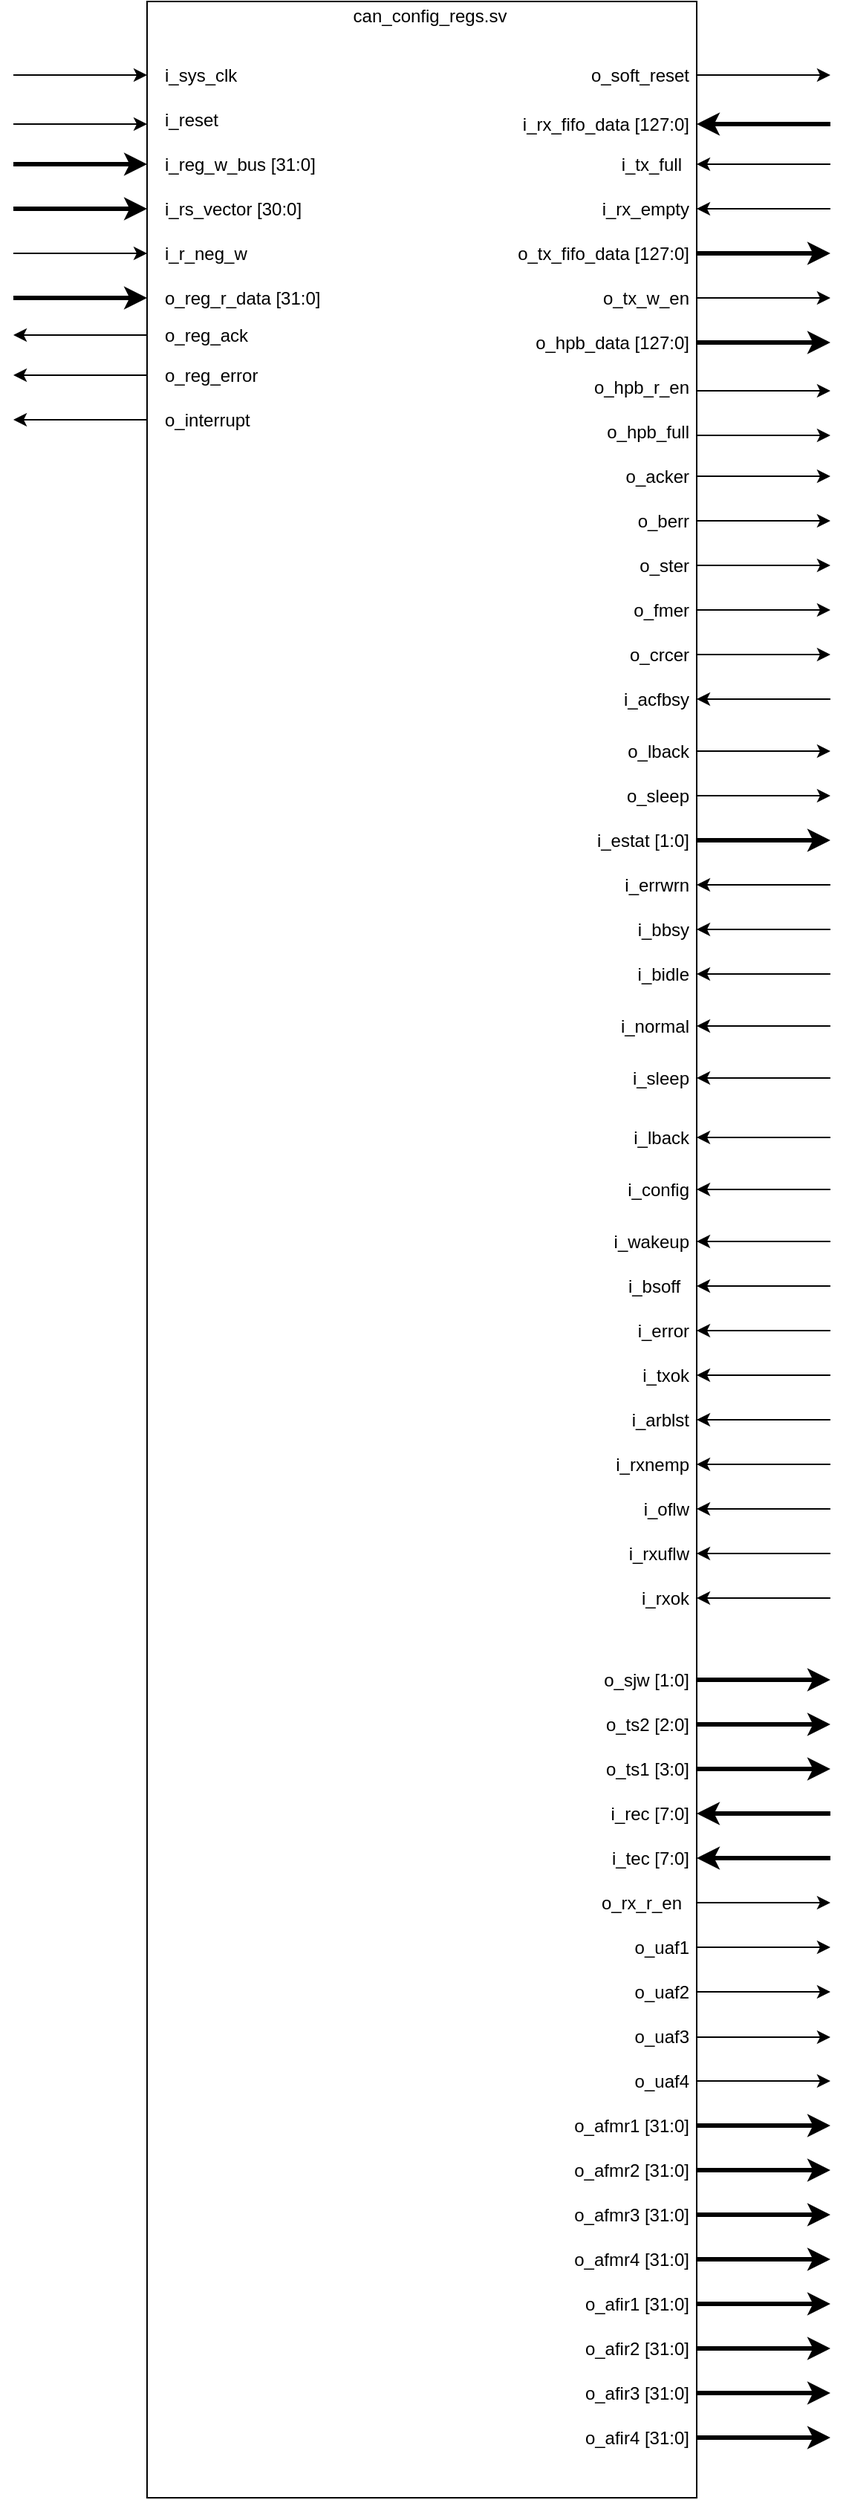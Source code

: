 <mxfile version="13.0.1" type="device"><diagram id="qkU3QMG0HKKjdS9bItEg" name="Page-1"><mxGraphModel dx="2310" dy="762" grid="1" gridSize="10" guides="1" tooltips="1" connect="1" arrows="1" fold="1" page="1" pageScale="1" pageWidth="850" pageHeight="1100" math="0" shadow="0"><root><mxCell id="0"/><mxCell id="1" parent="0"/><mxCell id="5Gx6Plj_fpjW1602_5Y_-83" value="" style="endArrow=classic;html=1;rounded=0;edgeStyle=orthogonalEdgeStyle;" parent="1" edge="1"><mxGeometry width="50" height="50" relative="1" as="geometry"><mxPoint x="-730" y="329.5" as="sourcePoint"/><mxPoint x="-640" y="329.5" as="targetPoint"/></mxGeometry></mxCell><mxCell id="5Gx6Plj_fpjW1602_5Y_-84" value="" style="endArrow=classic;html=1;rounded=0;edgeStyle=orthogonalEdgeStyle;" parent="1" edge="1"><mxGeometry width="50" height="50" relative="1" as="geometry"><mxPoint x="-730" y="362.5" as="sourcePoint"/><mxPoint x="-640" y="362.5" as="targetPoint"/></mxGeometry></mxCell><mxCell id="5Gx6Plj_fpjW1602_5Y_-85" value="" style="endArrow=classic;html=1;rounded=0;edgeStyle=orthogonalEdgeStyle;strokeWidth=3;" parent="1" edge="1"><mxGeometry width="50" height="50" relative="1" as="geometry"><mxPoint x="-730" y="389.5" as="sourcePoint"/><mxPoint x="-640" y="389.5" as="targetPoint"/></mxGeometry></mxCell><mxCell id="5Gx6Plj_fpjW1602_5Y_-86" value="" style="endArrow=classic;html=1;rounded=0;edgeStyle=orthogonalEdgeStyle;strokeWidth=3;" parent="1" edge="1"><mxGeometry width="50" height="50" relative="1" as="geometry"><mxPoint x="-730" y="479.5" as="sourcePoint"/><mxPoint x="-640" y="479.5" as="targetPoint"/></mxGeometry></mxCell><mxCell id="JszGW-C5njaCShQ63iaq-3" value="" style="endArrow=classic;html=1;rounded=0;edgeStyle=orthogonalEdgeStyle;" parent="1" edge="1"><mxGeometry width="50" height="50" relative="1" as="geometry"><mxPoint x="-730" y="449.5" as="sourcePoint"/><mxPoint x="-640" y="449.5" as="targetPoint"/></mxGeometry></mxCell><mxCell id="tfmBrWbO-le1dEx-gglA-48" value="" style="endArrow=none;html=1;rounded=0;edgeStyle=orthogonalEdgeStyle;strokeWidth=3;startArrow=classic;startFill=1;endFill=0;" parent="1" edge="1"><mxGeometry width="50" height="50" relative="1" as="geometry"><mxPoint x="-270" y="362.5" as="sourcePoint"/><mxPoint x="-180" y="362.5" as="targetPoint"/></mxGeometry></mxCell><mxCell id="tfmBrWbO-le1dEx-gglA-49" value="" style="endArrow=classic;html=1;rounded=0;edgeStyle=orthogonalEdgeStyle;" parent="1" edge="1"><mxGeometry width="50" height="50" relative="1" as="geometry"><mxPoint x="-270" y="329.5" as="sourcePoint"/><mxPoint x="-180" y="329.5" as="targetPoint"/></mxGeometry></mxCell><mxCell id="tfmBrWbO-le1dEx-gglA-50" value="" style="endArrow=classic;html=1;rounded=0;edgeStyle=orthogonalEdgeStyle;" parent="1" edge="1"><mxGeometry width="50" height="50" relative="1" as="geometry"><mxPoint x="-270" y="479.5" as="sourcePoint"/><mxPoint x="-180" y="479.5" as="targetPoint"/></mxGeometry></mxCell><mxCell id="tfmBrWbO-le1dEx-gglA-51" value="" style="endArrow=classic;html=1;rounded=0;edgeStyle=orthogonalEdgeStyle;" parent="1" edge="1"><mxGeometry width="50" height="50" relative="1" as="geometry"><mxPoint x="-270" y="542" as="sourcePoint"/><mxPoint x="-180" y="542" as="targetPoint"/></mxGeometry></mxCell><mxCell id="tfmBrWbO-le1dEx-gglA-52" value="" style="endArrow=classic;html=1;rounded=0;edgeStyle=orthogonalEdgeStyle;strokeWidth=3;" parent="1" edge="1"><mxGeometry width="50" height="50" relative="1" as="geometry"><mxPoint x="-270" y="509.5" as="sourcePoint"/><mxPoint x="-180" y="509.5" as="targetPoint"/></mxGeometry></mxCell><mxCell id="tfmBrWbO-le1dEx-gglA-53" value="" style="endArrow=classic;html=1;rounded=0;edgeStyle=orthogonalEdgeStyle;strokeWidth=3;" parent="1" edge="1"><mxGeometry width="50" height="50" relative="1" as="geometry"><mxPoint x="-270" y="844.5" as="sourcePoint"/><mxPoint x="-180" y="844.5" as="targetPoint"/></mxGeometry></mxCell><mxCell id="tfmBrWbO-le1dEx-gglA-54" value="" style="endArrow=classic;html=1;rounded=0;edgeStyle=orthogonalEdgeStyle;strokeWidth=3;" parent="1" edge="1"><mxGeometry width="50" height="50" relative="1" as="geometry"><mxPoint x="-270" y="1409.5" as="sourcePoint"/><mxPoint x="-180" y="1409.5" as="targetPoint"/></mxGeometry></mxCell><mxCell id="tfmBrWbO-le1dEx-gglA-56" value="" style="endArrow=classic;html=1;rounded=0;edgeStyle=orthogonalEdgeStyle;strokeWidth=3;" parent="1" edge="1"><mxGeometry width="50" height="50" relative="1" as="geometry"><mxPoint x="-270" y="449.5" as="sourcePoint"/><mxPoint x="-180" y="449.5" as="targetPoint"/></mxGeometry></mxCell><mxCell id="tfmBrWbO-le1dEx-gglA-58" value="" style="endArrow=classic;html=1;rounded=0;edgeStyle=orthogonalEdgeStyle;" parent="1" edge="1"><mxGeometry width="50" height="50" relative="1" as="geometry"><mxPoint x="-270" y="599.5" as="sourcePoint"/><mxPoint x="-180" y="599.5" as="targetPoint"/></mxGeometry></mxCell><mxCell id="tfmBrWbO-le1dEx-gglA-59" value="" style="endArrow=classic;html=1;rounded=0;edgeStyle=orthogonalEdgeStyle;" parent="1" edge="1"><mxGeometry width="50" height="50" relative="1" as="geometry"><mxPoint x="-270" y="629.5" as="sourcePoint"/><mxPoint x="-180" y="629.5" as="targetPoint"/></mxGeometry></mxCell><mxCell id="tfmBrWbO-le1dEx-gglA-60" value="" style="endArrow=classic;html=1;rounded=0;edgeStyle=orthogonalEdgeStyle;" parent="1" edge="1"><mxGeometry width="50" height="50" relative="1" as="geometry"><mxPoint x="-270" y="659.5" as="sourcePoint"/><mxPoint x="-180" y="659.5" as="targetPoint"/></mxGeometry></mxCell><mxCell id="tfmBrWbO-le1dEx-gglA-61" value="" style="endArrow=classic;html=1;rounded=0;edgeStyle=orthogonalEdgeStyle;" parent="1" edge="1"><mxGeometry width="50" height="50" relative="1" as="geometry"><mxPoint x="-270" y="689.5" as="sourcePoint"/><mxPoint x="-180" y="689.5" as="targetPoint"/></mxGeometry></mxCell><mxCell id="tfmBrWbO-le1dEx-gglA-62" value="" style="endArrow=classic;html=1;rounded=0;edgeStyle=orthogonalEdgeStyle;" parent="1" edge="1"><mxGeometry width="50" height="50" relative="1" as="geometry"><mxPoint x="-270" y="719.5" as="sourcePoint"/><mxPoint x="-180" y="719.5" as="targetPoint"/></mxGeometry></mxCell><mxCell id="tfmBrWbO-le1dEx-gglA-64" value="" style="endArrow=classic;html=1;rounded=0;edgeStyle=orthogonalEdgeStyle;strokeWidth=3;" parent="1" edge="1"><mxGeometry width="50" height="50" relative="1" as="geometry"><mxPoint x="-270" y="1439.5" as="sourcePoint"/><mxPoint x="-180" y="1439.5" as="targetPoint"/></mxGeometry></mxCell><mxCell id="tfmBrWbO-le1dEx-gglA-65" value="" style="endArrow=classic;html=1;rounded=0;edgeStyle=orthogonalEdgeStyle;" parent="1" edge="1"><mxGeometry width="50" height="50" relative="1" as="geometry"><mxPoint x="-270" y="1589.5" as="sourcePoint"/><mxPoint x="-180" y="1589.5" as="targetPoint"/></mxGeometry></mxCell><mxCell id="tfmBrWbO-le1dEx-gglA-66" value="" style="endArrow=classic;html=1;rounded=0;edgeStyle=orthogonalEdgeStyle;strokeWidth=3;" parent="1" edge="1"><mxGeometry width="50" height="50" relative="1" as="geometry"><mxPoint x="-270" y="1469.5" as="sourcePoint"/><mxPoint x="-180" y="1469.5" as="targetPoint"/></mxGeometry></mxCell><mxCell id="tfmBrWbO-le1dEx-gglA-67" value="" style="endArrow=classic;html=1;rounded=0;edgeStyle=orthogonalEdgeStyle;" parent="1" edge="1"><mxGeometry width="50" height="50" relative="1" as="geometry"><mxPoint x="-270" y="1619.5" as="sourcePoint"/><mxPoint x="-180" y="1619.5" as="targetPoint"/></mxGeometry></mxCell><mxCell id="tfmBrWbO-le1dEx-gglA-68" value="" style="endArrow=classic;html=1;rounded=0;edgeStyle=orthogonalEdgeStyle;" parent="1" edge="1"><mxGeometry width="50" height="50" relative="1" as="geometry"><mxPoint x="-270" y="1679.5" as="sourcePoint"/><mxPoint x="-180" y="1679.5" as="targetPoint"/></mxGeometry></mxCell><mxCell id="tfmBrWbO-le1dEx-gglA-69" value="" style="endArrow=classic;html=1;rounded=0;edgeStyle=orthogonalEdgeStyle;" parent="1" edge="1"><mxGeometry width="50" height="50" relative="1" as="geometry"><mxPoint x="-270" y="1650.0" as="sourcePoint"/><mxPoint x="-180" y="1650.0" as="targetPoint"/></mxGeometry></mxCell><mxCell id="tfmBrWbO-le1dEx-gglA-70" value="" style="endArrow=classic;html=1;rounded=0;edgeStyle=orthogonalEdgeStyle;strokeWidth=3;" parent="1" edge="1"><mxGeometry width="50" height="50" relative="1" as="geometry"><mxPoint x="-270" y="1709.5" as="sourcePoint"/><mxPoint x="-180" y="1709.5" as="targetPoint"/></mxGeometry></mxCell><mxCell id="tfmBrWbO-le1dEx-gglA-71" value="" style="endArrow=classic;html=1;rounded=0;edgeStyle=orthogonalEdgeStyle;strokeWidth=3;" parent="1" edge="1"><mxGeometry width="50" height="50" relative="1" as="geometry"><mxPoint x="-270" y="1739.5" as="sourcePoint"/><mxPoint x="-180" y="1739.5" as="targetPoint"/></mxGeometry></mxCell><mxCell id="tfmBrWbO-le1dEx-gglA-72" value="" style="endArrow=classic;html=1;rounded=0;edgeStyle=orthogonalEdgeStyle;strokeWidth=3;" parent="1" edge="1"><mxGeometry width="50" height="50" relative="1" as="geometry"><mxPoint x="-270" y="1769.5" as="sourcePoint"/><mxPoint x="-180" y="1769.5" as="targetPoint"/></mxGeometry></mxCell><mxCell id="tfmBrWbO-le1dEx-gglA-73" value="" style="endArrow=classic;html=1;rounded=0;edgeStyle=orthogonalEdgeStyle;strokeWidth=3;" parent="1" edge="1"><mxGeometry width="50" height="50" relative="1" as="geometry"><mxPoint x="-270" y="1799.5" as="sourcePoint"/><mxPoint x="-180" y="1799.5" as="targetPoint"/></mxGeometry></mxCell><mxCell id="tfmBrWbO-le1dEx-gglA-74" value="" style="endArrow=classic;html=1;rounded=0;edgeStyle=orthogonalEdgeStyle;strokeWidth=3;" parent="1" edge="1"><mxGeometry width="50" height="50" relative="1" as="geometry"><mxPoint x="-270" y="1829.5" as="sourcePoint"/><mxPoint x="-180" y="1829.5" as="targetPoint"/></mxGeometry></mxCell><mxCell id="tfmBrWbO-le1dEx-gglA-75" value="" style="endArrow=classic;html=1;rounded=0;edgeStyle=orthogonalEdgeStyle;strokeWidth=3;" parent="1" edge="1"><mxGeometry width="50" height="50" relative="1" as="geometry"><mxPoint x="-270" y="1859.5" as="sourcePoint"/><mxPoint x="-180" y="1859.5" as="targetPoint"/></mxGeometry></mxCell><mxCell id="tfmBrWbO-le1dEx-gglA-76" value="" style="endArrow=classic;html=1;rounded=0;edgeStyle=orthogonalEdgeStyle;strokeWidth=3;" parent="1" edge="1"><mxGeometry width="50" height="50" relative="1" as="geometry"><mxPoint x="-270" y="1889.5" as="sourcePoint"/><mxPoint x="-180" y="1889.5" as="targetPoint"/></mxGeometry></mxCell><mxCell id="tfmBrWbO-le1dEx-gglA-77" value="" style="endArrow=classic;html=1;rounded=0;edgeStyle=orthogonalEdgeStyle;strokeWidth=3;" parent="1" edge="1"><mxGeometry width="50" height="50" relative="1" as="geometry"><mxPoint x="-270" y="1919.5" as="sourcePoint"/><mxPoint x="-180" y="1919.5" as="targetPoint"/></mxGeometry></mxCell><mxCell id="tfmBrWbO-le1dEx-gglA-78" value="" style="endArrow=none;html=1;rounded=0;edgeStyle=orthogonalEdgeStyle;startArrow=classic;startFill=1;endFill=0;" parent="1" edge="1"><mxGeometry width="50" height="50" relative="1" as="geometry"><mxPoint x="-270" y="419.5" as="sourcePoint"/><mxPoint x="-180.0" y="419.5" as="targetPoint"/></mxGeometry></mxCell><mxCell id="tfmBrWbO-le1dEx-gglA-79" value="" style="endArrow=none;html=1;rounded=0;edgeStyle=orthogonalEdgeStyle;startArrow=classic;startFill=1;endFill=0;" parent="1" edge="1"><mxGeometry width="50" height="50" relative="1" as="geometry"><mxPoint x="-270.0" y="389.5" as="sourcePoint"/><mxPoint x="-180.0" y="389.5" as="targetPoint"/></mxGeometry></mxCell><mxCell id="tfmBrWbO-le1dEx-gglA-80" value="" style="endArrow=none;html=1;rounded=0;edgeStyle=orthogonalEdgeStyle;startArrow=classic;startFill=1;endFill=0;strokeWidth=3;" parent="1" edge="1"><mxGeometry width="50" height="50" relative="1" as="geometry"><mxPoint x="-270.0" y="1529.5" as="sourcePoint"/><mxPoint x="-180.0" y="1529.5" as="targetPoint"/></mxGeometry></mxCell><mxCell id="tfmBrWbO-le1dEx-gglA-81" value="" style="endArrow=none;html=1;rounded=0;edgeStyle=orthogonalEdgeStyle;startArrow=classic;startFill=1;endFill=0;" parent="1" edge="1"><mxGeometry width="50" height="50" relative="1" as="geometry"><mxPoint x="-270.0" y="934.5" as="sourcePoint"/><mxPoint x="-180.0" y="934.5" as="targetPoint"/></mxGeometry></mxCell><mxCell id="tfmBrWbO-le1dEx-gglA-82" value="" style="endArrow=none;html=1;rounded=0;edgeStyle=orthogonalEdgeStyle;startArrow=classic;startFill=1;endFill=0;" parent="1" edge="1"><mxGeometry width="50" height="50" relative="1" as="geometry"><mxPoint x="-270.0" y="749.5" as="sourcePoint"/><mxPoint x="-180.0" y="749.5" as="targetPoint"/></mxGeometry></mxCell><mxCell id="tfmBrWbO-le1dEx-gglA-83" value="" style="endArrow=none;html=1;rounded=0;edgeStyle=orthogonalEdgeStyle;startArrow=classic;startFill=1;endFill=0;" parent="1" edge="1"><mxGeometry width="50" height="50" relative="1" as="geometry"><mxPoint x="-270.0" y="904.5" as="sourcePoint"/><mxPoint x="-180.0" y="904.5" as="targetPoint"/></mxGeometry></mxCell><mxCell id="tfmBrWbO-le1dEx-gglA-84" value="" style="endArrow=none;html=1;rounded=0;edgeStyle=orthogonalEdgeStyle;startArrow=classic;startFill=1;endFill=0;" parent="1" edge="1"><mxGeometry width="50" height="50" relative="1" as="geometry"><mxPoint x="-270.0" y="874.5" as="sourcePoint"/><mxPoint x="-180.0" y="874.5" as="targetPoint"/></mxGeometry></mxCell><mxCell id="tfmBrWbO-le1dEx-gglA-85" value="" style="endArrow=none;html=1;rounded=0;edgeStyle=orthogonalEdgeStyle;startArrow=classic;startFill=1;endFill=0;" parent="1" edge="1"><mxGeometry width="50" height="50" relative="1" as="geometry"><mxPoint x="-270.0" y="969.5" as="sourcePoint"/><mxPoint x="-180.0" y="969.5" as="targetPoint"/><Array as="points"><mxPoint x="-220" y="970"/><mxPoint x="-220" y="970"/></Array></mxGeometry></mxCell><mxCell id="tfmBrWbO-le1dEx-gglA-86" value="" style="endArrow=none;html=1;rounded=0;edgeStyle=orthogonalEdgeStyle;startArrow=classic;startFill=1;endFill=0;" parent="1" edge="1"><mxGeometry width="50" height="50" relative="1" as="geometry"><mxPoint x="-270.0" y="1004.5" as="sourcePoint"/><mxPoint x="-180.0" y="1004.5" as="targetPoint"/></mxGeometry></mxCell><mxCell id="tfmBrWbO-le1dEx-gglA-87" value="" style="endArrow=none;html=1;rounded=0;edgeStyle=orthogonalEdgeStyle;startArrow=classic;startFill=1;endFill=0;" parent="1" edge="1"><mxGeometry width="50" height="50" relative="1" as="geometry"><mxPoint x="-270.0" y="1044.5" as="sourcePoint"/><mxPoint x="-180.0" y="1044.5" as="targetPoint"/></mxGeometry></mxCell><mxCell id="tfmBrWbO-le1dEx-gglA-88" value="" style="endArrow=none;html=1;rounded=0;edgeStyle=orthogonalEdgeStyle;startArrow=classic;startFill=1;endFill=0;" parent="1" edge="1"><mxGeometry width="50" height="50" relative="1" as="geometry"><mxPoint x="-270.0" y="1079.5" as="sourcePoint"/><mxPoint x="-180.0" y="1079.5" as="targetPoint"/></mxGeometry></mxCell><mxCell id="tfmBrWbO-le1dEx-gglA-89" value="" style="endArrow=none;html=1;rounded=0;edgeStyle=orthogonalEdgeStyle;startArrow=classic;startFill=1;endFill=0;" parent="1" edge="1"><mxGeometry width="50" height="50" relative="1" as="geometry"><mxPoint x="-270.0" y="1114.5" as="sourcePoint"/><mxPoint x="-180.0" y="1114.5" as="targetPoint"/></mxGeometry></mxCell><mxCell id="tfmBrWbO-le1dEx-gglA-90" value="" style="endArrow=none;html=1;rounded=0;edgeStyle=orthogonalEdgeStyle;startArrow=classic;startFill=1;endFill=0;" parent="1" edge="1"><mxGeometry width="50" height="50" relative="1" as="geometry"><mxPoint x="-270.0" y="1144.5" as="sourcePoint"/><mxPoint x="-180.0" y="1144.5" as="targetPoint"/></mxGeometry></mxCell><mxCell id="tfmBrWbO-le1dEx-gglA-91" value="" style="endArrow=none;html=1;rounded=0;edgeStyle=orthogonalEdgeStyle;startArrow=classic;startFill=1;endFill=0;" parent="1" edge="1"><mxGeometry width="50" height="50" relative="1" as="geometry"><mxPoint x="-270.0" y="1174.5" as="sourcePoint"/><mxPoint x="-180.0" y="1174.5" as="targetPoint"/></mxGeometry></mxCell><mxCell id="tfmBrWbO-le1dEx-gglA-93" value="" style="endArrow=none;html=1;rounded=0;edgeStyle=orthogonalEdgeStyle;startArrow=classic;startFill=1;endFill=0;" parent="1" edge="1"><mxGeometry width="50" height="50" relative="1" as="geometry"><mxPoint x="-270.0" y="1204.5" as="sourcePoint"/><mxPoint x="-180.0" y="1204.5" as="targetPoint"/></mxGeometry></mxCell><mxCell id="tfmBrWbO-le1dEx-gglA-94" value="" style="endArrow=none;html=1;rounded=0;edgeStyle=orthogonalEdgeStyle;startArrow=classic;startFill=1;endFill=0;" parent="1" edge="1"><mxGeometry width="50" height="50" relative="1" as="geometry"><mxPoint x="-270.0" y="1234.5" as="sourcePoint"/><mxPoint x="-180.0" y="1234.5" as="targetPoint"/></mxGeometry></mxCell><mxCell id="tfmBrWbO-le1dEx-gglA-95" value="" style="endArrow=none;html=1;rounded=0;edgeStyle=orthogonalEdgeStyle;startArrow=classic;startFill=1;endFill=0;" parent="1" edge="1"><mxGeometry width="50" height="50" relative="1" as="geometry"><mxPoint x="-270.0" y="1264.5" as="sourcePoint"/><mxPoint x="-180.0" y="1264.5" as="targetPoint"/></mxGeometry></mxCell><mxCell id="tfmBrWbO-le1dEx-gglA-96" value="" style="endArrow=none;html=1;rounded=0;edgeStyle=orthogonalEdgeStyle;startArrow=classic;startFill=1;endFill=0;" parent="1" edge="1"><mxGeometry width="50" height="50" relative="1" as="geometry"><mxPoint x="-270.0" y="1294.5" as="sourcePoint"/><mxPoint x="-180.0" y="1294.5" as="targetPoint"/></mxGeometry></mxCell><mxCell id="tfmBrWbO-le1dEx-gglA-97" value="" style="endArrow=none;html=1;rounded=0;edgeStyle=orthogonalEdgeStyle;startArrow=classic;startFill=1;endFill=0;" parent="1" edge="1"><mxGeometry width="50" height="50" relative="1" as="geometry"><mxPoint x="-270.0" y="1324.5" as="sourcePoint"/><mxPoint x="-180.0" y="1324.5" as="targetPoint"/></mxGeometry></mxCell><mxCell id="tfmBrWbO-le1dEx-gglA-98" value="" style="endArrow=none;html=1;rounded=0;edgeStyle=orthogonalEdgeStyle;startArrow=classic;startFill=1;endFill=0;" parent="1" edge="1"><mxGeometry width="50" height="50" relative="1" as="geometry"><mxPoint x="-270.0" y="1354.5" as="sourcePoint"/><mxPoint x="-180.0" y="1354.5" as="targetPoint"/></mxGeometry></mxCell><mxCell id="tfmBrWbO-le1dEx-gglA-99" value="" style="endArrow=none;html=1;rounded=0;edgeStyle=orthogonalEdgeStyle;startArrow=classic;startFill=1;endFill=0;strokeWidth=3;" parent="1" edge="1"><mxGeometry width="50" height="50" relative="1" as="geometry"><mxPoint x="-270.0" y="1499.5" as="sourcePoint"/><mxPoint x="-180.0" y="1499.5" as="targetPoint"/></mxGeometry></mxCell><mxCell id="DxCzd8mllFMDFzn4reqI-1" value="" style="rounded=0;whiteSpace=wrap;html=1;" vertex="1" parent="1"><mxGeometry x="-640" y="280" width="370" height="1680" as="geometry"/></mxCell><mxCell id="DxCzd8mllFMDFzn4reqI-2" value="can_config_regs.sv" style="text;html=1;align=center;verticalAlign=middle;resizable=0;points=[];autosize=1;" vertex="1" parent="1"><mxGeometry x="-510" y="280" width="120" height="20" as="geometry"/></mxCell><mxCell id="DxCzd8mllFMDFzn4reqI-3" value="i_reg_w_bus [31:0]" style="text;html=1;align=left;verticalAlign=middle;resizable=0;points=[];autosize=1;" vertex="1" parent="1"><mxGeometry x="-630" y="380" width="120" height="20" as="geometry"/></mxCell><mxCell id="DxCzd8mllFMDFzn4reqI-4" value="i_sys_clk" style="text;html=1;align=left;verticalAlign=middle;resizable=0;points=[];autosize=1;" vertex="1" parent="1"><mxGeometry x="-630" y="320" width="70" height="20" as="geometry"/></mxCell><mxCell id="DxCzd8mllFMDFzn4reqI-5" value="i_reset" style="text;html=1;align=left;verticalAlign=middle;resizable=0;points=[];autosize=1;" vertex="1" parent="1"><mxGeometry x="-630" y="350" width="50" height="20" as="geometry"/></mxCell><mxCell id="DxCzd8mllFMDFzn4reqI-6" value="i_rs_vector [30:0]" style="text;html=1;align=left;verticalAlign=middle;resizable=0;points=[];autosize=1;" vertex="1" parent="1"><mxGeometry x="-630" y="410" width="110" height="20" as="geometry"/></mxCell><mxCell id="DxCzd8mllFMDFzn4reqI-7" value="i_r_neg_w" style="text;html=1;align=left;verticalAlign=middle;resizable=0;points=[];autosize=1;" vertex="1" parent="1"><mxGeometry x="-630" y="440" width="70" height="20" as="geometry"/></mxCell><mxCell id="DxCzd8mllFMDFzn4reqI-8" value="o_reg_r_data [31:0]" style="text;html=1;align=left;verticalAlign=middle;resizable=0;points=[];autosize=1;" vertex="1" parent="1"><mxGeometry x="-630" y="470" width="120" height="20" as="geometry"/></mxCell><mxCell id="DxCzd8mllFMDFzn4reqI-9" value="o_soft_reset" style="text;html=1;align=right;verticalAlign=middle;resizable=0;points=[];autosize=1;" vertex="1" parent="1"><mxGeometry x="-354" y="320" width="80" height="20" as="geometry"/></mxCell><mxCell id="DxCzd8mllFMDFzn4reqI-10" value="o_lback" style="text;html=1;align=right;verticalAlign=middle;resizable=0;points=[];autosize=1;" vertex="1" parent="1"><mxGeometry x="-334" y="775" width="60" height="20" as="geometry"/></mxCell><mxCell id="DxCzd8mllFMDFzn4reqI-11" value="o_sleep" style="text;html=1;align=right;verticalAlign=middle;resizable=0;points=[];autosize=1;" vertex="1" parent="1"><mxGeometry x="-334" y="805" width="60" height="20" as="geometry"/></mxCell><mxCell id="DxCzd8mllFMDFzn4reqI-12" value="o_sjw [1:0]" style="text;html=1;align=right;verticalAlign=middle;resizable=0;points=[];autosize=1;" vertex="1" parent="1"><mxGeometry x="-344" y="1400" width="70" height="20" as="geometry"/></mxCell><mxCell id="DxCzd8mllFMDFzn4reqI-13" value="o_ts2 [2:0]" style="text;html=1;align=right;verticalAlign=middle;resizable=0;points=[];autosize=1;" vertex="1" parent="1"><mxGeometry x="-344" y="1430" width="70" height="20" as="geometry"/></mxCell><mxCell id="DxCzd8mllFMDFzn4reqI-14" value="o_ts1 [3:0]" style="text;html=1;align=right;verticalAlign=middle;resizable=0;points=[];autosize=1;" vertex="1" parent="1"><mxGeometry x="-344" y="1460" width="70" height="20" as="geometry"/></mxCell><mxCell id="DxCzd8mllFMDFzn4reqI-15" value="i_rec [7:0]" style="text;html=1;align=right;verticalAlign=middle;resizable=0;points=[];autosize=1;" vertex="1" parent="1"><mxGeometry x="-344" y="1490" width="70" height="20" as="geometry"/></mxCell><mxCell id="DxCzd8mllFMDFzn4reqI-16" value="i_tec [7:0]" style="text;html=1;align=right;verticalAlign=middle;resizable=0;points=[];autosize=1;" vertex="1" parent="1"><mxGeometry x="-344" y="1520" width="70" height="20" as="geometry"/></mxCell><mxCell id="DxCzd8mllFMDFzn4reqI-17" value="&lt;div align=&quot;right&quot;&gt;o_acker&lt;/div&gt;" style="text;html=1;align=right;verticalAlign=middle;resizable=0;points=[];autosize=1;" vertex="1" parent="1"><mxGeometry x="-334" y="590" width="60" height="20" as="geometry"/></mxCell><mxCell id="DxCzd8mllFMDFzn4reqI-18" value="&lt;div align=&quot;right&quot;&gt;o_berr&lt;/div&gt;" style="text;html=1;align=right;verticalAlign=middle;resizable=0;points=[];autosize=1;" vertex="1" parent="1"><mxGeometry x="-324" y="620" width="50" height="20" as="geometry"/></mxCell><mxCell id="DxCzd8mllFMDFzn4reqI-19" value="&lt;div align=&quot;right&quot;&gt;o_ster&lt;/div&gt;" style="text;html=1;align=right;verticalAlign=middle;resizable=0;points=[];autosize=1;" vertex="1" parent="1"><mxGeometry x="-324" y="650" width="50" height="20" as="geometry"/></mxCell><mxCell id="DxCzd8mllFMDFzn4reqI-20" value="&lt;div align=&quot;right&quot;&gt;o_fmer&lt;/div&gt;" style="text;html=1;align=right;verticalAlign=middle;resizable=0;points=[];autosize=1;" vertex="1" parent="1"><mxGeometry x="-324" y="680" width="50" height="20" as="geometry"/></mxCell><mxCell id="DxCzd8mllFMDFzn4reqI-21" value="&lt;div align=&quot;right&quot;&gt;o_crcer&lt;/div&gt;" style="text;html=1;align=right;verticalAlign=middle;resizable=0;points=[];autosize=1;" vertex="1" parent="1"><mxGeometry x="-334" y="710" width="60" height="20" as="geometry"/></mxCell><mxCell id="DxCzd8mllFMDFzn4reqI-22" value="&lt;div align=&quot;right&quot;&gt;i_tx_full&lt;/div&gt;" style="text;html=1;align=right;verticalAlign=middle;resizable=0;points=[];autosize=1;" vertex="1" parent="1"><mxGeometry x="-339" y="380" width="60" height="20" as="geometry"/></mxCell><mxCell id="DxCzd8mllFMDFzn4reqI-23" value="&lt;div align=&quot;right&quot;&gt;i_acfbsy&lt;/div&gt;" style="text;html=1;align=right;verticalAlign=middle;resizable=0;points=[];autosize=1;" vertex="1" parent="1"><mxGeometry x="-334" y="740" width="60" height="20" as="geometry"/></mxCell><mxCell id="DxCzd8mllFMDFzn4reqI-24" value="&lt;div align=&quot;right&quot;&gt;i_estat [1:0]&lt;/div&gt;" style="text;html=1;align=right;verticalAlign=middle;resizable=0;points=[];autosize=1;" vertex="1" parent="1"><mxGeometry x="-354" y="835" width="80" height="20" as="geometry"/></mxCell><mxCell id="DxCzd8mllFMDFzn4reqI-25" value="i_errwrn" style="text;html=1;align=right;verticalAlign=middle;resizable=0;points=[];autosize=1;" vertex="1" parent="1"><mxGeometry x="-334" y="865" width="60" height="20" as="geometry"/></mxCell><mxCell id="DxCzd8mllFMDFzn4reqI-26" value="&lt;div align=&quot;right&quot;&gt;i_bbsy&lt;/div&gt;" style="text;html=1;align=right;verticalAlign=middle;resizable=0;points=[];autosize=1;" vertex="1" parent="1"><mxGeometry x="-324" y="895" width="50" height="20" as="geometry"/></mxCell><mxCell id="DxCzd8mllFMDFzn4reqI-27" value="&lt;div align=&quot;right&quot;&gt;i_bidle&lt;/div&gt;" style="text;html=1;align=right;verticalAlign=middle;resizable=0;points=[];autosize=1;" vertex="1" parent="1"><mxGeometry x="-324" y="925" width="50" height="20" as="geometry"/></mxCell><mxCell id="DxCzd8mllFMDFzn4reqI-28" value="&lt;div align=&quot;right&quot;&gt;i_normal&lt;/div&gt;" style="text;html=1;align=right;verticalAlign=middle;resizable=0;points=[];autosize=1;" vertex="1" parent="1"><mxGeometry x="-334" y="960" width="60" height="20" as="geometry"/></mxCell><mxCell id="DxCzd8mllFMDFzn4reqI-29" value="&lt;div align=&quot;right&quot;&gt;i_sleep&lt;/div&gt;" style="text;html=1;align=right;verticalAlign=middle;resizable=0;points=[];autosize=1;" vertex="1" parent="1"><mxGeometry x="-324" y="995" width="50" height="20" as="geometry"/></mxCell><mxCell id="DxCzd8mllFMDFzn4reqI-30" value="&lt;div align=&quot;right&quot;&gt;i_lback&lt;/div&gt;" style="text;html=1;align=right;verticalAlign=middle;resizable=0;points=[];autosize=1;" vertex="1" parent="1"><mxGeometry x="-324" y="1035" width="50" height="20" as="geometry"/></mxCell><mxCell id="DxCzd8mllFMDFzn4reqI-31" value="&lt;div align=&quot;right&quot;&gt;i_config&lt;/div&gt;" style="text;html=1;align=right;verticalAlign=middle;resizable=0;points=[];autosize=1;" vertex="1" parent="1"><mxGeometry x="-334" y="1070" width="60" height="20" as="geometry"/></mxCell><mxCell id="DxCzd8mllFMDFzn4reqI-32" value="&lt;div align=&quot;right&quot;&gt;i_wakeup&lt;/div&gt;" style="text;html=1;align=right;verticalAlign=middle;resizable=0;points=[];autosize=1;" vertex="1" parent="1"><mxGeometry x="-344" y="1105" width="70" height="20" as="geometry"/></mxCell><mxCell id="DxCzd8mllFMDFzn4reqI-33" value="&lt;div align=&quot;right&quot;&gt;i_bsoff&lt;br&gt;&lt;/div&gt;" style="text;html=1;align=center;verticalAlign=middle;resizable=0;points=[];autosize=1;" vertex="1" parent="1"><mxGeometry x="-324" y="1135" width="50" height="20" as="geometry"/></mxCell><mxCell id="DxCzd8mllFMDFzn4reqI-34" value="&lt;div align=&quot;right&quot;&gt;i_error&lt;/div&gt;" style="text;html=1;align=right;verticalAlign=middle;resizable=0;points=[];autosize=1;" vertex="1" parent="1"><mxGeometry x="-324" y="1165" width="50" height="20" as="geometry"/></mxCell><mxCell id="DxCzd8mllFMDFzn4reqI-35" value="&lt;div align=&quot;right&quot;&gt;i_txok&lt;/div&gt;" style="text;html=1;align=right;verticalAlign=middle;resizable=0;points=[];autosize=1;" vertex="1" parent="1"><mxGeometry x="-324" y="1195" width="50" height="20" as="geometry"/></mxCell><mxCell id="DxCzd8mllFMDFzn4reqI-36" value="&lt;div align=&quot;right&quot;&gt;i_arblst&lt;/div&gt;" style="text;html=1;align=right;verticalAlign=middle;resizable=0;points=[];autosize=1;" vertex="1" parent="1"><mxGeometry x="-324" y="1225" width="50" height="20" as="geometry"/></mxCell><mxCell id="DxCzd8mllFMDFzn4reqI-37" value="&lt;div align=&quot;right&quot;&gt;i_rxnemp&lt;/div&gt;" style="text;html=1;align=right;verticalAlign=middle;resizable=0;points=[];autosize=1;" vertex="1" parent="1"><mxGeometry x="-334" y="1255" width="60" height="20" as="geometry"/></mxCell><mxCell id="DxCzd8mllFMDFzn4reqI-38" value="&lt;div align=&quot;right&quot;&gt;i_oflw&lt;br&gt;&lt;/div&gt;" style="text;html=1;align=right;verticalAlign=middle;resizable=0;points=[];autosize=1;" vertex="1" parent="1"><mxGeometry x="-324" y="1285" width="50" height="20" as="geometry"/></mxCell><mxCell id="DxCzd8mllFMDFzn4reqI-39" value="&lt;div align=&quot;right&quot;&gt;i_rxuflw&lt;/div&gt;" style="text;html=1;align=right;verticalAlign=middle;resizable=0;points=[];autosize=1;" vertex="1" parent="1"><mxGeometry x="-334" y="1315" width="60" height="20" as="geometry"/></mxCell><mxCell id="DxCzd8mllFMDFzn4reqI-40" value="&lt;div align=&quot;right&quot;&gt;i_rxok&lt;br&gt;&lt;/div&gt;" style="text;html=1;align=right;verticalAlign=middle;resizable=0;points=[];autosize=1;" vertex="1" parent="1"><mxGeometry x="-324" y="1345" width="50" height="20" as="geometry"/></mxCell><mxCell id="DxCzd8mllFMDFzn4reqI-41" value="&lt;div align=&quot;right&quot;&gt;o_hpb_full&lt;br&gt;&lt;/div&gt;" style="text;html=1;align=right;verticalAlign=middle;resizable=0;points=[];autosize=1;" vertex="1" parent="1"><mxGeometry x="-344" y="560" width="70" height="20" as="geometry"/></mxCell><mxCell id="DxCzd8mllFMDFzn4reqI-42" value="&lt;div align=&quot;right&quot;&gt;o_tx_fifo_data [127:0]&lt;/div&gt;" style="text;html=1;align=right;verticalAlign=middle;resizable=0;points=[];autosize=1;" vertex="1" parent="1"><mxGeometry x="-404" y="440" width="130" height="20" as="geometry"/></mxCell><mxCell id="DxCzd8mllFMDFzn4reqI-43" value="&lt;div align=&quot;right&quot;&gt;o_tx_w_en&lt;/div&gt;" style="text;html=1;align=right;verticalAlign=middle;resizable=0;points=[];autosize=1;" vertex="1" parent="1"><mxGeometry x="-344" y="470" width="70" height="20" as="geometry"/></mxCell><mxCell id="DxCzd8mllFMDFzn4reqI-44" value="&lt;div align=&quot;right&quot;&gt;o_hpb_data [127:0]&lt;/div&gt;" style="text;html=1;align=right;verticalAlign=middle;resizable=0;points=[];autosize=1;" vertex="1" parent="1"><mxGeometry x="-394" y="500" width="120" height="20" as="geometry"/></mxCell><mxCell id="DxCzd8mllFMDFzn4reqI-45" value="&lt;div align=&quot;right&quot;&gt;o_hpb_r_en&lt;/div&gt;" style="text;html=1;align=right;verticalAlign=middle;resizable=0;points=[];autosize=1;" vertex="1" parent="1"><mxGeometry x="-354" y="530" width="80" height="20" as="geometry"/></mxCell><mxCell id="DxCzd8mllFMDFzn4reqI-46" value="&lt;div align=&quot;right&quot;&gt;i_rx_fifo_data [127:0]&lt;/div&gt;" style="text;html=1;align=right;verticalAlign=middle;resizable=0;points=[];autosize=1;" vertex="1" parent="1"><mxGeometry x="-404" y="353" width="130" height="20" as="geometry"/></mxCell><mxCell id="DxCzd8mllFMDFzn4reqI-47" value="&lt;div align=&quot;right&quot;&gt;o_rx_r_en&lt;/div&gt;" style="text;html=1;align=right;verticalAlign=middle;resizable=0;points=[];autosize=1;" vertex="1" parent="1"><mxGeometry x="-349" y="1550" width="70" height="20" as="geometry"/></mxCell><mxCell id="DxCzd8mllFMDFzn4reqI-48" value="&lt;div align=&quot;right&quot;&gt;i_rx_empty&lt;/div&gt;" style="text;html=1;align=right;verticalAlign=middle;resizable=0;points=[];autosize=1;" vertex="1" parent="1"><mxGeometry x="-344" y="410" width="70" height="20" as="geometry"/></mxCell><mxCell id="DxCzd8mllFMDFzn4reqI-49" value="&lt;div align=&quot;right&quot;&gt;o_uaf1&lt;/div&gt;" style="text;html=1;align=right;verticalAlign=middle;resizable=0;points=[];autosize=1;" vertex="1" parent="1"><mxGeometry x="-324" y="1580" width="50" height="20" as="geometry"/></mxCell><mxCell id="DxCzd8mllFMDFzn4reqI-50" value="&lt;div align=&quot;right&quot;&gt;o_uaf2&lt;/div&gt;" style="text;html=1;align=right;verticalAlign=middle;resizable=0;points=[];autosize=1;" vertex="1" parent="1"><mxGeometry x="-324" y="1610" width="50" height="20" as="geometry"/></mxCell><mxCell id="DxCzd8mllFMDFzn4reqI-51" value="&lt;div align=&quot;right&quot;&gt;o_uaf3&lt;/div&gt;" style="text;html=1;align=right;verticalAlign=middle;resizable=0;points=[];autosize=1;" vertex="1" parent="1"><mxGeometry x="-324" y="1640" width="50" height="20" as="geometry"/></mxCell><mxCell id="DxCzd8mllFMDFzn4reqI-52" value="&lt;div align=&quot;right&quot;&gt;o_uaf4&lt;/div&gt;" style="text;html=1;align=right;verticalAlign=middle;resizable=0;points=[];autosize=1;" vertex="1" parent="1"><mxGeometry x="-324" y="1670" width="50" height="20" as="geometry"/></mxCell><mxCell id="DxCzd8mllFMDFzn4reqI-53" value="&lt;div align=&quot;right&quot;&gt;o_afir1 [31:0]&lt;/div&gt;" style="text;html=1;align=right;verticalAlign=middle;resizable=0;points=[];autosize=1;" vertex="1" parent="1"><mxGeometry x="-364" y="1820" width="90" height="20" as="geometry"/></mxCell><mxCell id="DxCzd8mllFMDFzn4reqI-54" value="&lt;div align=&quot;right&quot;&gt;o_afir2 [31:0]&lt;/div&gt;" style="text;html=1;align=right;verticalAlign=middle;resizable=0;points=[];autosize=1;" vertex="1" parent="1"><mxGeometry x="-364" y="1850" width="90" height="20" as="geometry"/></mxCell><mxCell id="DxCzd8mllFMDFzn4reqI-55" value="&lt;div align=&quot;right&quot;&gt;o_afir3 [31:0]&lt;/div&gt;" style="text;html=1;align=right;verticalAlign=middle;resizable=0;points=[];autosize=1;" vertex="1" parent="1"><mxGeometry x="-364" y="1880" width="90" height="20" as="geometry"/></mxCell><mxCell id="DxCzd8mllFMDFzn4reqI-56" value="&lt;div align=&quot;right&quot;&gt;o_afir4 [31:0]&lt;/div&gt;" style="text;html=1;align=right;verticalAlign=middle;resizable=0;points=[];autosize=1;" vertex="1" parent="1"><mxGeometry x="-364" y="1910" width="90" height="20" as="geometry"/></mxCell><mxCell id="DxCzd8mllFMDFzn4reqI-57" value="&lt;div align=&quot;right&quot;&gt;o_afmr1 [31:0]&lt;/div&gt;" style="text;html=1;align=right;verticalAlign=middle;resizable=0;points=[];autosize=1;" vertex="1" parent="1"><mxGeometry x="-364" y="1700" width="90" height="20" as="geometry"/></mxCell><mxCell id="DxCzd8mllFMDFzn4reqI-58" value="&lt;div align=&quot;right&quot;&gt;o_afmr2 [31:0]&lt;/div&gt;" style="text;html=1;align=right;verticalAlign=middle;resizable=0;points=[];autosize=1;" vertex="1" parent="1"><mxGeometry x="-364" y="1730" width="90" height="20" as="geometry"/></mxCell><mxCell id="DxCzd8mllFMDFzn4reqI-59" value="&lt;div align=&quot;right&quot;&gt;o_afmr3 [31:0]&lt;br&gt;&lt;/div&gt;" style="text;html=1;align=right;verticalAlign=middle;resizable=0;points=[];autosize=1;" vertex="1" parent="1"><mxGeometry x="-364" y="1760" width="90" height="20" as="geometry"/></mxCell><mxCell id="DxCzd8mllFMDFzn4reqI-60" value="&lt;div align=&quot;right&quot;&gt;o_afmr4 [31:0]&lt;/div&gt;" style="text;html=1;align=right;verticalAlign=middle;resizable=0;points=[];autosize=1;" vertex="1" parent="1"><mxGeometry x="-364" y="1790" width="90" height="20" as="geometry"/></mxCell><mxCell id="DxCzd8mllFMDFzn4reqI-61" value="&lt;div align=&quot;left&quot;&gt;o_reg_ack&lt;/div&gt;" style="text;html=1;align=left;verticalAlign=middle;resizable=0;points=[];autosize=1;" vertex="1" parent="1"><mxGeometry x="-630" y="495" width="70" height="20" as="geometry"/></mxCell><mxCell id="DxCzd8mllFMDFzn4reqI-62" value="&lt;div align=&quot;left&quot;&gt;o_reg_error&lt;/div&gt;" style="text;html=1;align=left;verticalAlign=middle;resizable=0;points=[];autosize=1;" vertex="1" parent="1"><mxGeometry x="-630" y="522" width="80" height="20" as="geometry"/></mxCell><mxCell id="DxCzd8mllFMDFzn4reqI-63" value="&lt;div align=&quot;left&quot;&gt;o_interrupt&lt;/div&gt;" style="text;html=1;align=left;verticalAlign=middle;resizable=0;points=[];autosize=1;" vertex="1" parent="1"><mxGeometry x="-630" y="552" width="70" height="20" as="geometry"/></mxCell><mxCell id="DxCzd8mllFMDFzn4reqI-64" value="" style="endArrow=classic;html=1;rounded=0;edgeStyle=orthogonalEdgeStyle;" edge="1" parent="1"><mxGeometry width="50" height="50" relative="1" as="geometry"><mxPoint x="-270" y="1559.5" as="sourcePoint"/><mxPoint x="-180" y="1559.5" as="targetPoint"/></mxGeometry></mxCell><mxCell id="DxCzd8mllFMDFzn4reqI-65" value="" style="endArrow=classic;html=1;rounded=0;edgeStyle=orthogonalEdgeStyle;" edge="1" parent="1"><mxGeometry width="50" height="50" relative="1" as="geometry"><mxPoint x="-270" y="784.5" as="sourcePoint"/><mxPoint x="-180" y="784.5" as="targetPoint"/></mxGeometry></mxCell><mxCell id="DxCzd8mllFMDFzn4reqI-66" value="" style="endArrow=classic;html=1;rounded=0;edgeStyle=orthogonalEdgeStyle;" edge="1" parent="1"><mxGeometry width="50" height="50" relative="1" as="geometry"><mxPoint x="-270" y="814.5" as="sourcePoint"/><mxPoint x="-180" y="814.5" as="targetPoint"/></mxGeometry></mxCell><mxCell id="DxCzd8mllFMDFzn4reqI-67" value="" style="endArrow=classic;html=1;rounded=0;edgeStyle=orthogonalEdgeStyle;" edge="1" parent="1"><mxGeometry width="50" height="50" relative="1" as="geometry"><mxPoint x="-270" y="572" as="sourcePoint"/><mxPoint x="-180" y="572" as="targetPoint"/></mxGeometry></mxCell><mxCell id="DxCzd8mllFMDFzn4reqI-68" value="" style="endArrow=classic;html=1;rounded=0;edgeStyle=orthogonalEdgeStyle;strokeWidth=3;" edge="1" parent="1"><mxGeometry width="50" height="50" relative="1" as="geometry"><mxPoint x="-730" y="419.5" as="sourcePoint"/><mxPoint x="-640" y="419.5" as="targetPoint"/></mxGeometry></mxCell><mxCell id="DxCzd8mllFMDFzn4reqI-69" value="" style="endArrow=none;html=1;rounded=0;edgeStyle=orthogonalEdgeStyle;startArrow=classic;startFill=1;endFill=0;" edge="1" parent="1"><mxGeometry width="50" height="50" relative="1" as="geometry"><mxPoint x="-730" y="504.5" as="sourcePoint"/><mxPoint x="-640" y="504.5" as="targetPoint"/></mxGeometry></mxCell><mxCell id="DxCzd8mllFMDFzn4reqI-70" value="" style="endArrow=none;html=1;rounded=0;edgeStyle=orthogonalEdgeStyle;startArrow=classic;startFill=1;endFill=0;" edge="1" parent="1"><mxGeometry width="50" height="50" relative="1" as="geometry"><mxPoint x="-730" y="531.5" as="sourcePoint"/><mxPoint x="-640" y="531.5" as="targetPoint"/></mxGeometry></mxCell><mxCell id="DxCzd8mllFMDFzn4reqI-71" value="" style="endArrow=none;html=1;rounded=0;edgeStyle=orthogonalEdgeStyle;startArrow=classic;startFill=1;endFill=0;" edge="1" parent="1"><mxGeometry width="50" height="50" relative="1" as="geometry"><mxPoint x="-730" y="561.5" as="sourcePoint"/><mxPoint x="-640" y="561.5" as="targetPoint"/></mxGeometry></mxCell></root></mxGraphModel></diagram></mxfile>